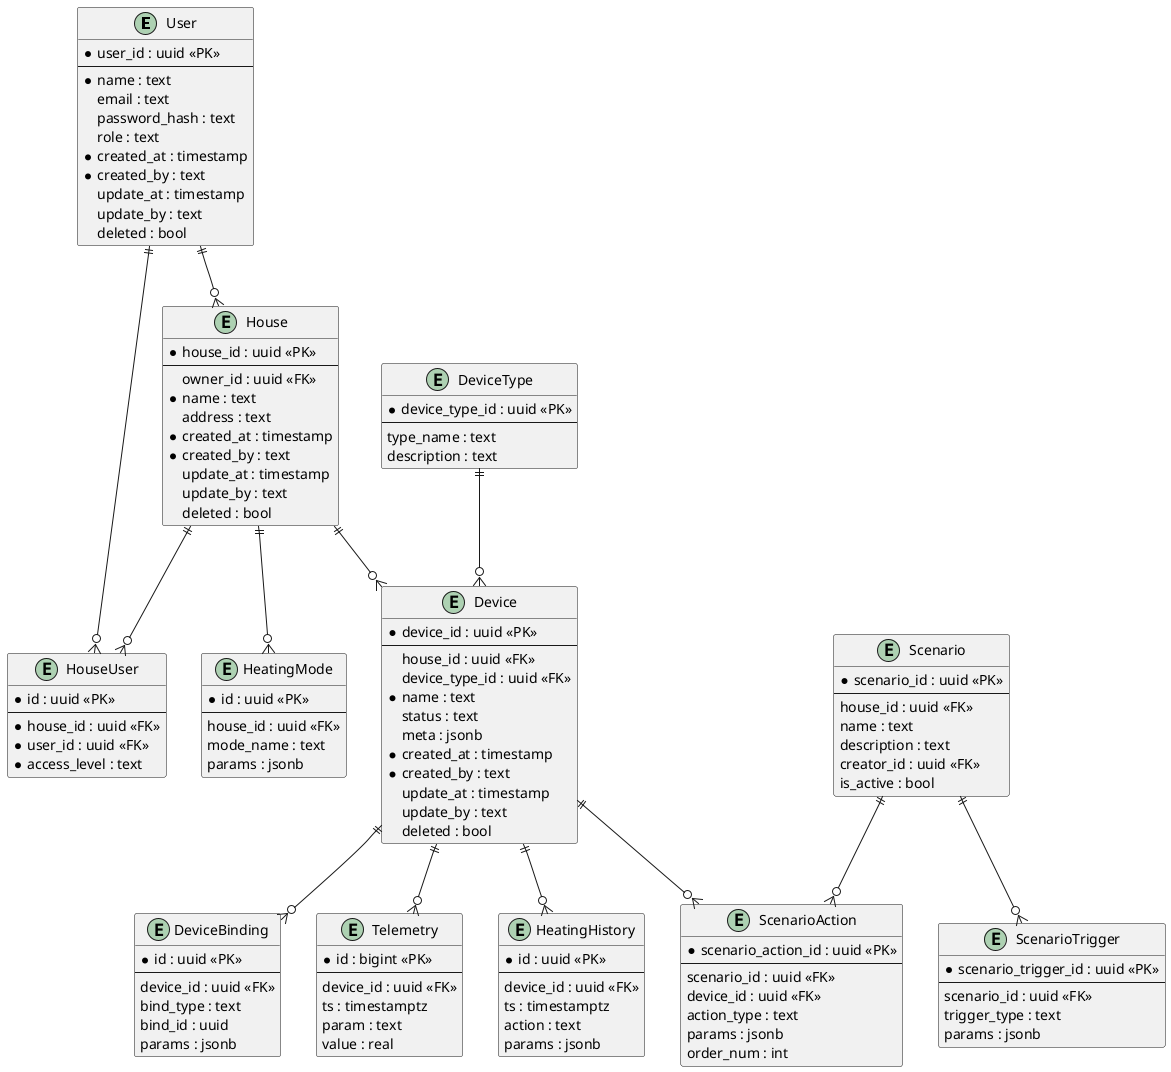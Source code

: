 @startuml

entity User {
  *user_id : uuid <<PK>>
  --
  *name : text
  email : text
  password_hash : text
  role : text
  *created_at : timestamp
  *created_by : text
  update_at : timestamp
  update_by : text
  deleted : bool
}

entity House {
  *house_id : uuid <<PK>>
  --
  owner_id : uuid <<FK>>
  *name : text
  address : text
  *created_at : timestamp
  *created_by : text
  update_at : timestamp
  update_by : text
  deleted : bool
}

entity HouseUser {
  *id : uuid <<PK>>
  --
  *house_id : uuid <<FK>>
  *user_id : uuid <<FK>>
  *access_level : text
}

entity DeviceType {
  *device_type_id : uuid <<PK>>
  --
  type_name : text
  description : text
}

entity Device {
  *device_id : uuid <<PK>>
  --
  house_id : uuid <<FK>>
  device_type_id : uuid <<FK>>
  *name : text
  status : text
  meta : jsonb
  *created_at : timestamp
  *created_by : text
  update_at : timestamp
  update_by : text
  deleted : bool
}

entity DeviceBinding {
  *id : uuid <<PK>>
  --
  device_id : uuid <<FK>>
  bind_type : text
  bind_id : uuid
  params : jsonb
}

entity Telemetry {
  *id : bigint <<PK>>
  --
  device_id : uuid <<FK>>
  ts : timestamptz
  param : text
  value : real
}

entity HeatingMode {
  *id : uuid <<PK>>
  --
  house_id : uuid <<FK>>
  mode_name : text
  params : jsonb
}

entity HeatingHistory {
  *id : uuid <<PK>>
  --
  device_id : uuid <<FK>>
  ts : timestamptz
  action : text
  params : jsonb
}

entity Scenario {
  *scenario_id : uuid <<PK>>
  --
  house_id : uuid <<FK>>
  name : text
  description : text
  creator_id : uuid <<FK>>
  is_active : bool
}

entity ScenarioAction {
  *scenario_action_id : uuid <<PK>>
  --
  scenario_id : uuid <<FK>>
  device_id : uuid <<FK>>
  action_type : text
  params : jsonb
  order_num : int
}

entity ScenarioTrigger {
  *scenario_trigger_id : uuid <<PK>>
  --
  scenario_id : uuid <<FK>>
  trigger_type : text
  params : jsonb
}

User ||--o{ House
House ||--o{ HouseUser
User ||--o{ HouseUser
House ||--o{ Device
DeviceType ||--o{ Device
Device ||--o{ DeviceBinding
Device ||--o{ Telemetry
House ||--o{ HeatingMode
Device ||--o{ HeatingHistory
Scenario ||--o{ ScenarioAction
Scenario ||--o{ ScenarioTrigger
Device ||--o{ ScenarioAction

@enduml